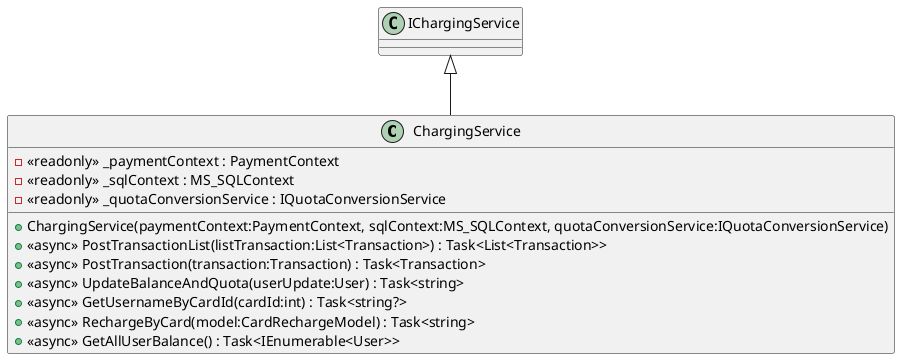 @startuml
class ChargingService {
    - <<readonly>> _paymentContext : PaymentContext
    - <<readonly>> _sqlContext : MS_SQLContext
    - <<readonly>> _quotaConversionService : IQuotaConversionService
    + ChargingService(paymentContext:PaymentContext, sqlContext:MS_SQLContext, quotaConversionService:IQuotaConversionService)
    + <<async>> PostTransactionList(listTransaction:List<Transaction>) : Task<List<Transaction>>
    + <<async>> PostTransaction(transaction:Transaction) : Task<Transaction>
    + <<async>> UpdateBalanceAndQuota(userUpdate:User) : Task<string>
    + <<async>> GetUsernameByCardId(cardId:int) : Task<string?>
    + <<async>> RechargeByCard(model:CardRechargeModel) : Task<string>
    + <<async>> GetAllUserBalance() : Task<IEnumerable<User>>
}
IChargingService <|-- ChargingService
@enduml
